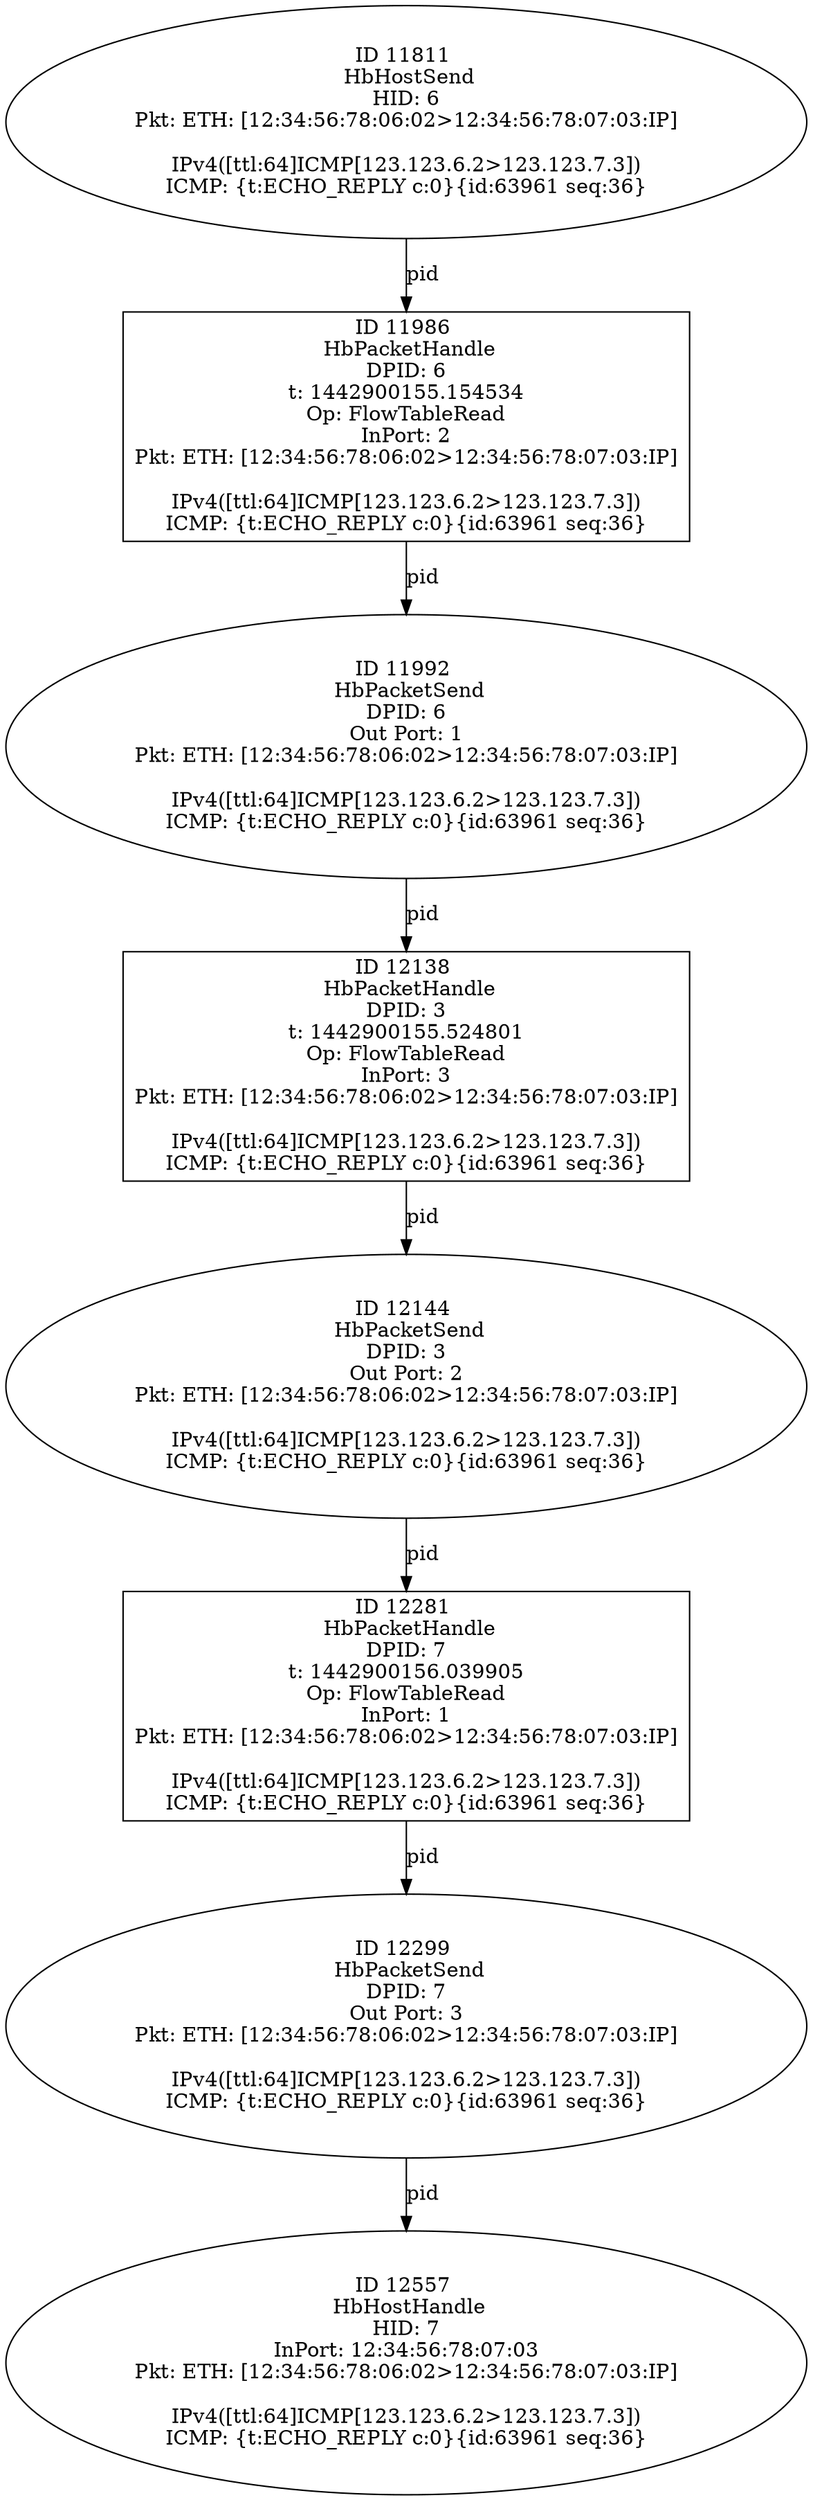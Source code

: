 strict digraph G {
11811 [shape=oval, event=<hb_events.HbHostSend object at 0x10a5ee550>, label="ID 11811 
 HbHostSend
HID: 6
Pkt: ETH: [12:34:56:78:06:02>12:34:56:78:07:03:IP]

IPv4([ttl:64]ICMP[123.123.6.2>123.123.7.3])
ICMP: {t:ECHO_REPLY c:0}{id:63961 seq:36}"];
12138 [shape=box, event=<hb_events.HbPacketHandle object at 0x10a793c90>, label="ID 12138 
 HbPacketHandle
DPID: 3
t: 1442900155.524801
Op: FlowTableRead
InPort: 3
Pkt: ETH: [12:34:56:78:06:02>12:34:56:78:07:03:IP]

IPv4([ttl:64]ICMP[123.123.6.2>123.123.7.3])
ICMP: {t:ECHO_REPLY c:0}{id:63961 seq:36}"];
12299 [shape=oval, event=<hb_events.HbPacketSend object at 0x10a890ad0>, label="ID 12299 
 HbPacketSend
DPID: 7
Out Port: 3
Pkt: ETH: [12:34:56:78:06:02>12:34:56:78:07:03:IP]

IPv4([ttl:64]ICMP[123.123.6.2>123.123.7.3])
ICMP: {t:ECHO_REPLY c:0}{id:63961 seq:36}"];
12557 [shape=oval, event=<hb_events.HbHostHandle object at 0x10aa47650>, label="ID 12557 
 HbHostHandle
HID: 7
InPort: 12:34:56:78:07:03
Pkt: ETH: [12:34:56:78:06:02>12:34:56:78:07:03:IP]

IPv4([ttl:64]ICMP[123.123.6.2>123.123.7.3])
ICMP: {t:ECHO_REPLY c:0}{id:63961 seq:36}"];
12144 [shape=oval, event=<hb_events.HbPacketSend object at 0x10a799910>, label="ID 12144 
 HbPacketSend
DPID: 3
Out Port: 2
Pkt: ETH: [12:34:56:78:06:02>12:34:56:78:07:03:IP]

IPv4([ttl:64]ICMP[123.123.6.2>123.123.7.3])
ICMP: {t:ECHO_REPLY c:0}{id:63961 seq:36}"];
11986 [shape=box, event=<hb_events.HbPacketHandle object at 0x10a6ca290>, label="ID 11986 
 HbPacketHandle
DPID: 6
t: 1442900155.154534
Op: FlowTableRead
InPort: 2
Pkt: ETH: [12:34:56:78:06:02>12:34:56:78:07:03:IP]

IPv4([ttl:64]ICMP[123.123.6.2>123.123.7.3])
ICMP: {t:ECHO_REPLY c:0}{id:63961 seq:36}"];
11992 [shape=oval, event=<hb_events.HbPacketSend object at 0x10a6d7ad0>, label="ID 11992 
 HbPacketSend
DPID: 6
Out Port: 1
Pkt: ETH: [12:34:56:78:06:02>12:34:56:78:07:03:IP]

IPv4([ttl:64]ICMP[123.123.6.2>123.123.7.3])
ICMP: {t:ECHO_REPLY c:0}{id:63961 seq:36}"];
12281 [shape=box, event=<hb_events.HbPacketHandle object at 0x10a8906d0>, label="ID 12281 
 HbPacketHandle
DPID: 7
t: 1442900156.039905
Op: FlowTableRead
InPort: 1
Pkt: ETH: [12:34:56:78:06:02>12:34:56:78:07:03:IP]

IPv4([ttl:64]ICMP[123.123.6.2>123.123.7.3])
ICMP: {t:ECHO_REPLY c:0}{id:63961 seq:36}"];
11811 -> 11986  [rel=pid, label=pid];
12138 -> 12144  [rel=pid, label=pid];
12299 -> 12557  [rel=pid, label=pid];
12144 -> 12281  [rel=pid, label=pid];
11986 -> 11992  [rel=pid, label=pid];
11992 -> 12138  [rel=pid, label=pid];
12281 -> 12299  [rel=pid, label=pid];
}
